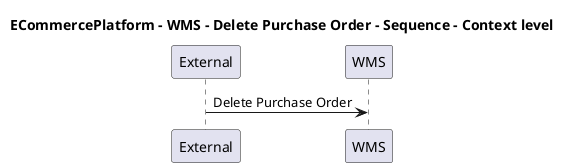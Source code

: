 @startuml

title ECommercePlatform - WMS - Delete Purchase Order - Sequence - Context level

participant "External" as C4InterFlow.SoftwareSystems.ExternalSystem
participant "WMS" as ECommercePlatform.SoftwareSystems.WMS

C4InterFlow.SoftwareSystems.ExternalSystem -> ECommercePlatform.SoftwareSystems.WMS : Delete Purchase Order


@enduml
